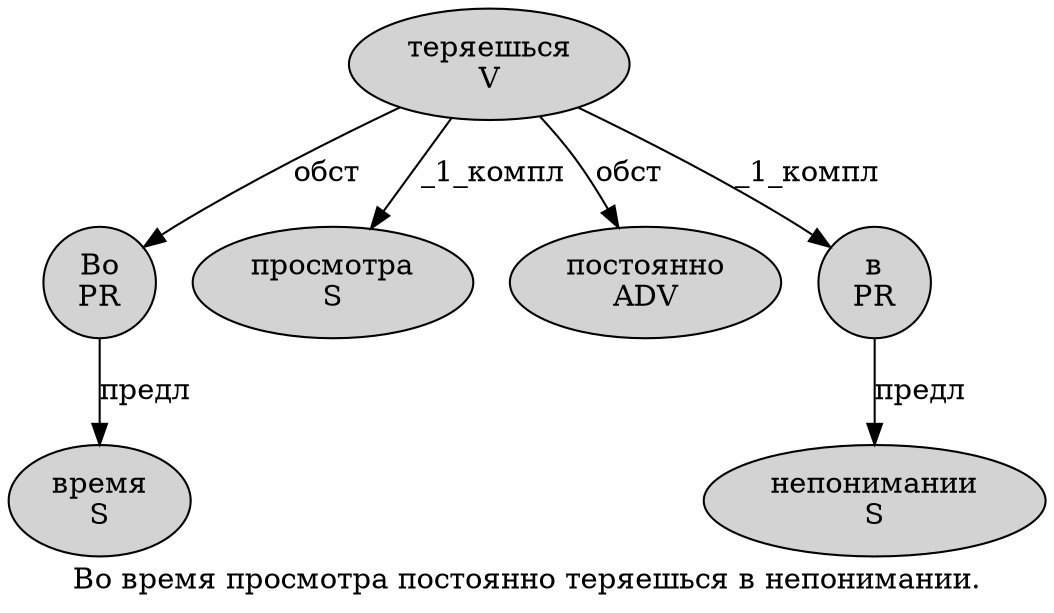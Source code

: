 digraph SENTENCE_2790 {
	graph [label="Во время просмотра постоянно теряешься в непонимании."]
	node [style=filled]
		0 [label="Во
PR" color="" fillcolor=lightgray penwidth=1 shape=ellipse]
		1 [label="время
S" color="" fillcolor=lightgray penwidth=1 shape=ellipse]
		2 [label="просмотра
S" color="" fillcolor=lightgray penwidth=1 shape=ellipse]
		3 [label="постоянно
ADV" color="" fillcolor=lightgray penwidth=1 shape=ellipse]
		4 [label="теряешься
V" color="" fillcolor=lightgray penwidth=1 shape=ellipse]
		5 [label="в
PR" color="" fillcolor=lightgray penwidth=1 shape=ellipse]
		6 [label="непонимании
S" color="" fillcolor=lightgray penwidth=1 shape=ellipse]
			5 -> 6 [label="предл"]
			0 -> 1 [label="предл"]
			4 -> 0 [label="обст"]
			4 -> 2 [label="_1_компл"]
			4 -> 3 [label="обст"]
			4 -> 5 [label="_1_компл"]
}